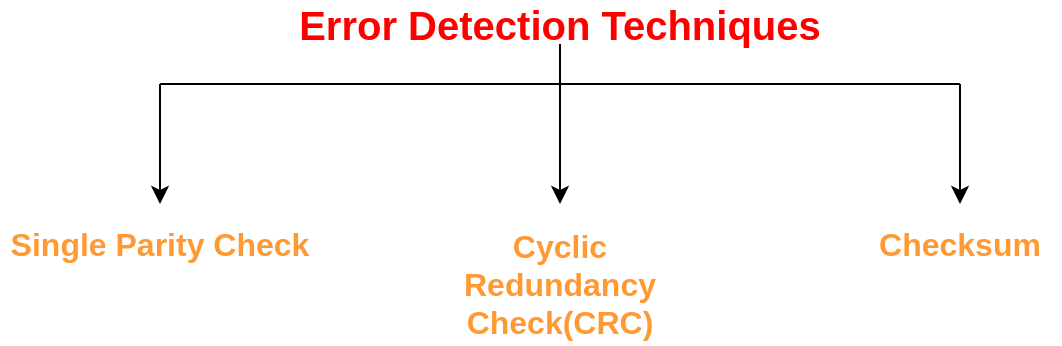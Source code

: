 <mxfile version="13.6.6" type="device"><diagram id="obr4qCmSXEjmvkhcEOtp" name="Page-1"><mxGraphModel dx="830" dy="709" grid="0" gridSize="10" guides="1" tooltips="1" connect="1" arrows="1" fold="1" page="1" pageScale="1" pageWidth="827" pageHeight="1169" math="0" shadow="0"><root><mxCell id="0"/><mxCell id="1" parent="0"/><mxCell id="fXQzC0K6PE8g6CUDhxEX-1" value="&lt;font color=&quot;#ff0000&quot; style=&quot;font-size: 20px&quot;&gt;Error Detection Techniques&lt;/font&gt;" style="text;html=1;strokeColor=none;fillColor=none;align=center;verticalAlign=middle;whiteSpace=wrap;rounded=0;fontStyle=1" vertex="1" parent="1"><mxGeometry x="260" y="140" width="280" height="20" as="geometry"/></mxCell><mxCell id="fXQzC0K6PE8g6CUDhxEX-2" value="" style="endArrow=classic;html=1;exitX=0.5;exitY=1;exitDx=0;exitDy=0;" edge="1" parent="1" source="fXQzC0K6PE8g6CUDhxEX-1"><mxGeometry width="50" height="50" relative="1" as="geometry"><mxPoint x="420" y="310" as="sourcePoint"/><mxPoint x="400" y="240" as="targetPoint"/></mxGeometry></mxCell><mxCell id="fXQzC0K6PE8g6CUDhxEX-3" value="" style="endArrow=none;html=1;" edge="1" parent="1"><mxGeometry width="50" height="50" relative="1" as="geometry"><mxPoint x="200" y="180" as="sourcePoint"/><mxPoint x="600" y="180" as="targetPoint"/></mxGeometry></mxCell><mxCell id="fXQzC0K6PE8g6CUDhxEX-4" value="" style="endArrow=classic;html=1;" edge="1" parent="1"><mxGeometry width="50" height="50" relative="1" as="geometry"><mxPoint x="200" y="180" as="sourcePoint"/><mxPoint x="200" y="240" as="targetPoint"/></mxGeometry></mxCell><mxCell id="fXQzC0K6PE8g6CUDhxEX-5" value="" style="endArrow=classic;html=1;" edge="1" parent="1"><mxGeometry width="50" height="50" relative="1" as="geometry"><mxPoint x="600" y="180" as="sourcePoint"/><mxPoint x="600" y="240" as="targetPoint"/></mxGeometry></mxCell><mxCell id="fXQzC0K6PE8g6CUDhxEX-6" value="&lt;b&gt;&lt;font style=&quot;font-size: 16px&quot; color=&quot;#ff9933&quot;&gt;Single Parity Check&lt;/font&gt;&lt;/b&gt;" style="text;html=1;strokeColor=none;fillColor=none;align=center;verticalAlign=middle;whiteSpace=wrap;rounded=0;" vertex="1" parent="1"><mxGeometry x="120" y="250" width="160" height="20" as="geometry"/></mxCell><mxCell id="fXQzC0K6PE8g6CUDhxEX-8" value="&lt;b&gt;&lt;font style=&quot;font-size: 16px&quot; color=&quot;#ff9933&quot;&gt;Cyclic Redundancy Check(CRC)&lt;br&gt;&lt;/font&gt;&lt;/b&gt;" style="text;html=1;strokeColor=none;fillColor=none;align=center;verticalAlign=middle;whiteSpace=wrap;rounded=0;" vertex="1" parent="1"><mxGeometry x="340" y="250" width="120" height="60" as="geometry"/></mxCell><mxCell id="fXQzC0K6PE8g6CUDhxEX-9" value="&lt;b&gt;&lt;font style=&quot;font-size: 16px&quot; color=&quot;#ff9933&quot;&gt;Checksum&lt;/font&gt;&lt;/b&gt;" style="text;html=1;strokeColor=none;fillColor=none;align=center;verticalAlign=middle;whiteSpace=wrap;rounded=0;" vertex="1" parent="1"><mxGeometry x="550" y="250" width="100" height="20" as="geometry"/></mxCell></root></mxGraphModel></diagram></mxfile>
